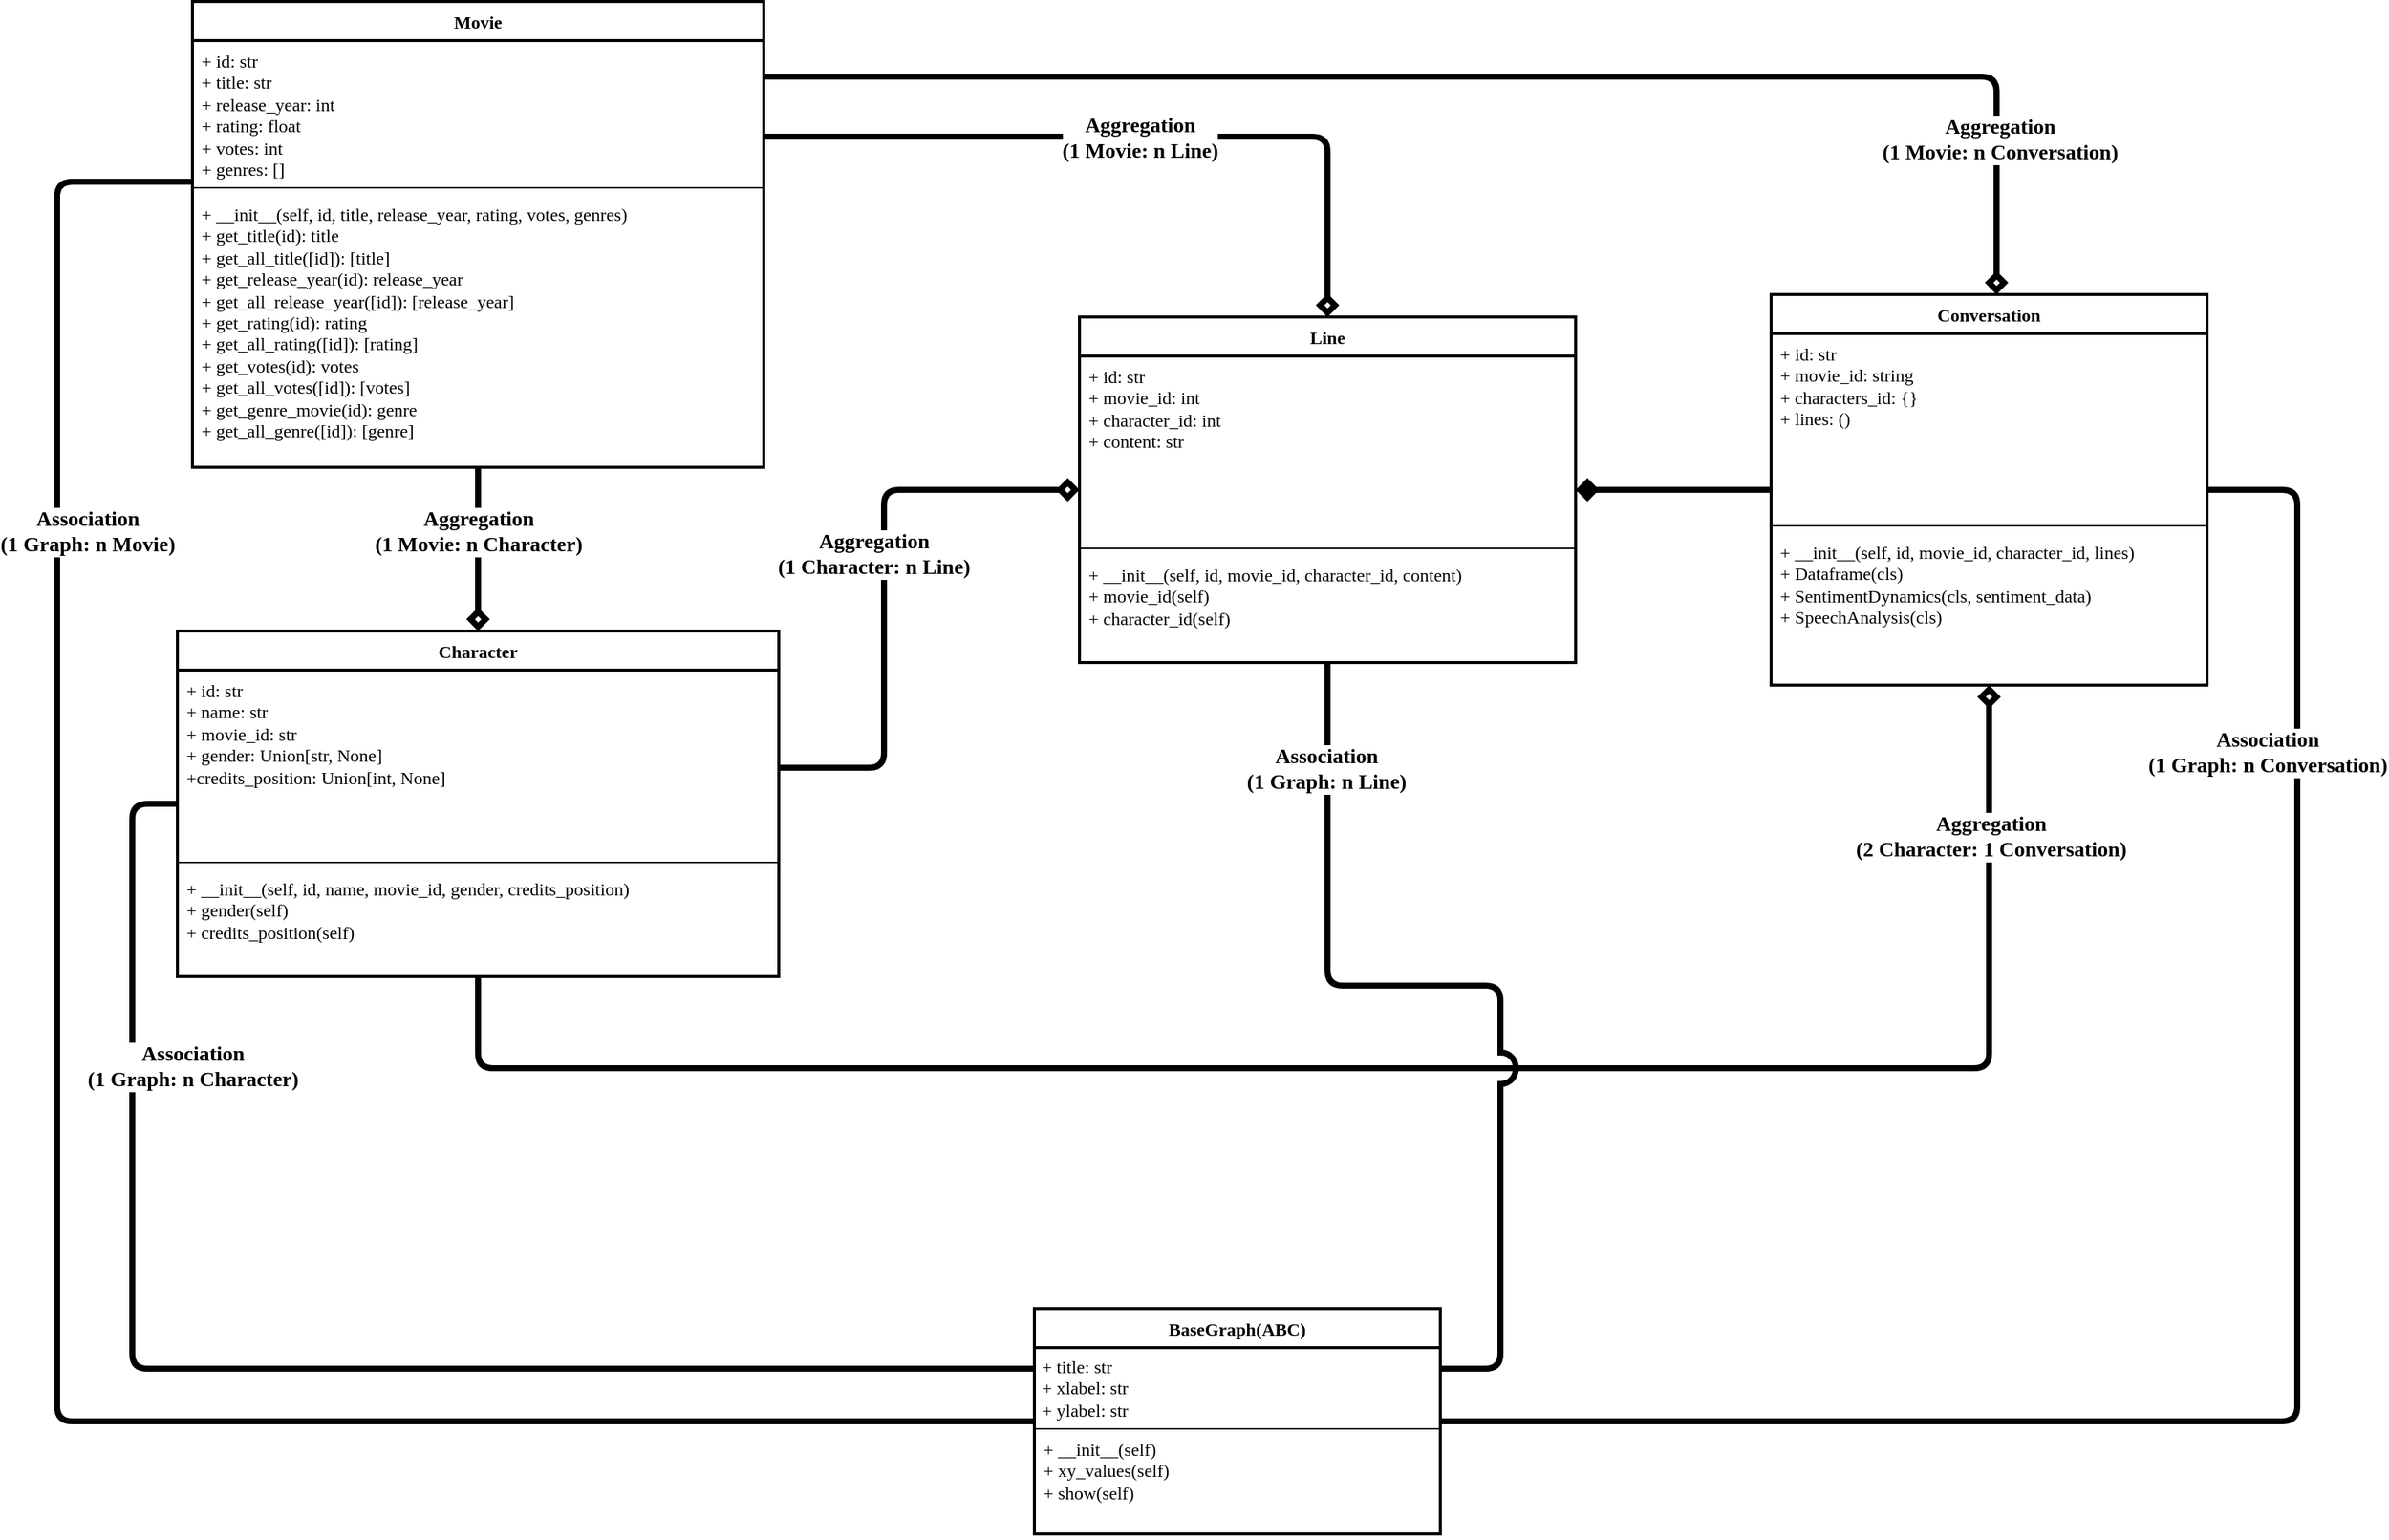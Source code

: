 <mxfile version="24.3.1" type="device">
  <diagram name="Page-1" id="Zxzcx3-kyhhhrxNMih8v">
    <mxGraphModel dx="2649" dy="716" grid="1" gridSize="10" guides="1" tooltips="1" connect="1" arrows="1" fold="1" page="1" pageScale="1" pageWidth="1654" pageHeight="1169" math="0" shadow="0">
      <root>
        <mxCell id="0" />
        <mxCell id="1" parent="0" />
        <mxCell id="pR9ksMpfzsYGPP_Z9lRX-35" style="edgeStyle=orthogonalEdgeStyle;rounded=1;orthogonalLoop=1;jettySize=auto;html=1;endArrow=diamond;endFill=0;fontFamily=Verdana;strokeWidth=4;curved=0;" parent="1" source="pR9ksMpfzsYGPP_Z9lRX-1" target="pR9ksMpfzsYGPP_Z9lRX-5" edge="1">
          <mxGeometry relative="1" as="geometry">
            <Array as="points">
              <mxPoint x="-300" y="100" />
            </Array>
          </mxGeometry>
        </mxCell>
        <mxCell id="9DV0bIwS3v9bsD313Idi-14" value="Aggregation&lt;div style=&quot;font-size: 14px;&quot;&gt;(1 Movie: n Conversation)&lt;/div&gt;" style="edgeLabel;html=1;align=center;verticalAlign=middle;resizable=0;points=[];fontStyle=1;fontSize=14;fontFamily=Verdana;" vertex="1" connectable="0" parent="pR9ksMpfzsYGPP_Z9lRX-35">
          <mxGeometry x="0.789" y="2" relative="1" as="geometry">
            <mxPoint y="-1" as="offset" />
          </mxGeometry>
        </mxCell>
        <mxCell id="9DV0bIwS3v9bsD313Idi-15" style="edgeStyle=orthogonalEdgeStyle;rounded=1;orthogonalLoop=1;jettySize=auto;html=1;strokeWidth=4;curved=0;endArrow=diamond;endFill=0;fontFamily=Verdana;" edge="1" parent="1" source="pR9ksMpfzsYGPP_Z9lRX-1" target="pR9ksMpfzsYGPP_Z9lRX-16">
          <mxGeometry relative="1" as="geometry" />
        </mxCell>
        <mxCell id="9DV0bIwS3v9bsD313Idi-16" value="&lt;b style=&quot;font-size: 14px;&quot;&gt;&lt;font style=&quot;font-size: 14px;&quot;&gt;Aggregation&lt;/font&gt;&lt;/b&gt;&lt;div style=&quot;font-size: 14px;&quot;&gt;&lt;b style=&quot;font-size: 14px;&quot;&gt;&lt;font style=&quot;font-size: 14px;&quot;&gt;(1 Movie: n Character)&lt;/font&gt;&lt;/b&gt;&lt;/div&gt;" style="edgeLabel;html=1;align=center;verticalAlign=middle;resizable=0;points=[];fontSize=14;fontFamily=Verdana;" vertex="1" connectable="0" parent="9DV0bIwS3v9bsD313Idi-15">
          <mxGeometry x="-0.545" y="1" relative="1" as="geometry">
            <mxPoint x="-1" y="18" as="offset" />
          </mxGeometry>
        </mxCell>
        <mxCell id="9DV0bIwS3v9bsD313Idi-22" style="edgeStyle=orthogonalEdgeStyle;rounded=1;orthogonalLoop=1;jettySize=auto;html=1;strokeWidth=4;curved=0;endArrow=diamond;endFill=0;entryX=0.5;entryY=0;entryDx=0;entryDy=0;fontFamily=Verdana;" edge="1" parent="1" source="pR9ksMpfzsYGPP_Z9lRX-1" target="pR9ksMpfzsYGPP_Z9lRX-11">
          <mxGeometry relative="1" as="geometry">
            <Array as="points">
              <mxPoint x="-745" y="140" />
            </Array>
          </mxGeometry>
        </mxCell>
        <mxCell id="9DV0bIwS3v9bsD313Idi-23" value="&lt;b style=&quot;font-size: 14px;&quot;&gt;&lt;font style=&quot;font-size: 14px;&quot;&gt;Aggregation&lt;/font&gt;&lt;/b&gt;&lt;div style=&quot;font-size: 14px;&quot;&gt;&lt;b style=&quot;font-size: 14px;&quot;&gt;&lt;font style=&quot;font-size: 14px;&quot;&gt;(1 Movie: n Line)&lt;/font&gt;&lt;/b&gt;&lt;/div&gt;" style="edgeLabel;html=1;align=center;verticalAlign=middle;resizable=0;points=[];fontSize=14;fontFamily=Verdana;" vertex="1" connectable="0" parent="9DV0bIwS3v9bsD313Idi-22">
          <mxGeometry x="0.648" y="4" relative="1" as="geometry">
            <mxPoint x="-129" y="-32" as="offset" />
          </mxGeometry>
        </mxCell>
        <mxCell id="pR9ksMpfzsYGPP_Z9lRX-1" value="Movie" style="swimlane;fontStyle=1;align=center;verticalAlign=top;childLayout=stackLayout;horizontal=1;startSize=26;horizontalStack=0;resizeParent=1;resizeParentMax=0;resizeLast=0;collapsible=1;marginBottom=0;whiteSpace=wrap;html=1;fontFamily=Verdana;strokeWidth=2;" parent="1" vertex="1">
          <mxGeometry x="-1500" y="50" width="380" height="310" as="geometry">
            <mxRectangle x="-1500" y="50" width="80" height="30" as="alternateBounds" />
          </mxGeometry>
        </mxCell>
        <mxCell id="pR9ksMpfzsYGPP_Z9lRX-2" value="&lt;div&gt;+ id: str&lt;br&gt;&lt;/div&gt;&lt;div&gt;+ title: str&lt;/div&gt;&lt;div&gt;+ release_year: int&lt;/div&gt;&lt;div&gt;+ rating: float&lt;/div&gt;&lt;div&gt;+ votes: int&lt;/div&gt;&lt;div&gt;+ genres: []&lt;/div&gt;" style="text;strokeColor=none;fillColor=none;align=left;verticalAlign=top;spacingLeft=4;spacingRight=4;overflow=hidden;rotatable=0;points=[[0,0.5],[1,0.5]];portConstraint=eastwest;whiteSpace=wrap;html=1;fontFamily=Verdana;" parent="pR9ksMpfzsYGPP_Z9lRX-1" vertex="1">
          <mxGeometry y="26" width="380" height="94" as="geometry" />
        </mxCell>
        <mxCell id="pR9ksMpfzsYGPP_Z9lRX-3" value="" style="line;strokeWidth=1;fillColor=none;align=left;verticalAlign=middle;spacingTop=-1;spacingLeft=3;spacingRight=3;rotatable=0;labelPosition=right;points=[];portConstraint=eastwest;strokeColor=inherit;fontFamily=Verdana;" parent="pR9ksMpfzsYGPP_Z9lRX-1" vertex="1">
          <mxGeometry y="120" width="380" height="8" as="geometry" />
        </mxCell>
        <mxCell id="pR9ksMpfzsYGPP_Z9lRX-4" value="+ __init__(self, id, title, release_year, rating, votes, genres)&lt;div&gt;+ get_title(id): title&lt;/div&gt;&lt;div&gt;+ get_all_title([id]): [title]&lt;/div&gt;&lt;div&gt;+ get_release_year(id): release_year&lt;/div&gt;&lt;div&gt;+ get_all_release_year([id]): [release_year]&lt;br&gt;&lt;div&gt;+ get_rating(id): rating&lt;br&gt;&lt;/div&gt;&lt;div&gt;+ get_all_rating([id]): [rating]&lt;/div&gt;&lt;div&gt;&lt;div&gt;&lt;span style=&quot;background-color: initial;&quot;&gt;+ get_votes(id): votes&lt;/span&gt;&lt;/div&gt;&lt;/div&gt;&lt;div&gt;&lt;span style=&quot;background-color: initial;&quot;&gt;+ get_all_votes([id]): [votes]&lt;/span&gt;&lt;/div&gt;&lt;div&gt;&lt;div&gt;+ get_genre_movie(id): genre&lt;/div&gt;&lt;div&gt;&lt;/div&gt;&lt;/div&gt;&lt;div&gt;+ get_all_genre([id]): [genre]&lt;span style=&quot;background-color: initial;&quot;&gt;&lt;br&gt;&lt;/span&gt;&lt;/div&gt;&lt;/div&gt;" style="text;strokeColor=none;fillColor=none;align=left;verticalAlign=top;spacingLeft=4;spacingRight=4;overflow=hidden;rotatable=0;points=[[0,0.5],[1,0.5]];portConstraint=eastwest;whiteSpace=wrap;html=1;fontFamily=Verdana;" parent="pR9ksMpfzsYGPP_Z9lRX-1" vertex="1">
          <mxGeometry y="128" width="380" height="182" as="geometry" />
        </mxCell>
        <mxCell id="pR9ksMpfzsYGPP_Z9lRX-15" style="edgeStyle=orthogonalEdgeStyle;rounded=1;orthogonalLoop=1;jettySize=auto;html=1;endArrow=diamond;endFill=1;fontFamily=Verdana;strokeWidth=4;curved=0;" parent="1" source="pR9ksMpfzsYGPP_Z9lRX-5" target="pR9ksMpfzsYGPP_Z9lRX-11" edge="1">
          <mxGeometry relative="1" as="geometry" />
        </mxCell>
        <mxCell id="pR9ksMpfzsYGPP_Z9lRX-5" value="Conversation" style="swimlane;fontStyle=1;align=center;verticalAlign=top;childLayout=stackLayout;horizontal=1;startSize=26;horizontalStack=0;resizeParent=1;resizeParentMax=0;resizeLast=0;collapsible=1;marginBottom=0;whiteSpace=wrap;html=1;fontFamily=Verdana;strokeWidth=2;" parent="1" vertex="1">
          <mxGeometry x="-450" y="245" width="290" height="260" as="geometry" />
        </mxCell>
        <mxCell id="pR9ksMpfzsYGPP_Z9lRX-6" value="&lt;div&gt;+ id: str&lt;br&gt;&lt;/div&gt;&lt;div&gt;+ movie_id: string&lt;/div&gt;&lt;div&gt;+ characters_id: {}&lt;/div&gt;&lt;div&gt;+ lines: ()&lt;br&gt;&lt;/div&gt;" style="text;strokeColor=none;fillColor=none;align=left;verticalAlign=top;spacingLeft=4;spacingRight=4;overflow=hidden;rotatable=0;points=[[0,0.5],[1,0.5]];portConstraint=eastwest;whiteSpace=wrap;html=1;fontFamily=Verdana;" parent="pR9ksMpfzsYGPP_Z9lRX-5" vertex="1">
          <mxGeometry y="26" width="290" height="124" as="geometry" />
        </mxCell>
        <mxCell id="pR9ksMpfzsYGPP_Z9lRX-7" value="" style="line;strokeWidth=1;fillColor=none;align=left;verticalAlign=middle;spacingTop=-1;spacingLeft=3;spacingRight=3;rotatable=0;labelPosition=right;points=[];portConstraint=eastwest;strokeColor=inherit;fontFamily=Verdana;" parent="pR9ksMpfzsYGPP_Z9lRX-5" vertex="1">
          <mxGeometry y="150" width="290" height="8" as="geometry" />
        </mxCell>
        <mxCell id="pR9ksMpfzsYGPP_Z9lRX-8" value="&lt;div&gt;&lt;div&gt;+ __init__(self, id, movie_id, character_id, lines)&lt;/div&gt;&lt;div&gt;+ Dataframe(cls)&lt;/div&gt;&lt;/div&gt;+ SentimentDynamics(cls, sentiment_data)&lt;div&gt;+ SpeechAnalysis(cls)&lt;br&gt;&lt;/div&gt;" style="text;strokeColor=none;fillColor=none;align=left;verticalAlign=top;spacingLeft=4;spacingRight=4;overflow=hidden;rotatable=0;points=[[0,0.5],[1,0.5]];portConstraint=eastwest;whiteSpace=wrap;html=1;fontFamily=Verdana;" parent="pR9ksMpfzsYGPP_Z9lRX-5" vertex="1">
          <mxGeometry y="158" width="290" height="102" as="geometry" />
        </mxCell>
        <mxCell id="pR9ksMpfzsYGPP_Z9lRX-11" value="Line" style="swimlane;fontStyle=1;align=center;verticalAlign=top;childLayout=stackLayout;horizontal=1;startSize=26;horizontalStack=0;resizeParent=1;resizeParentMax=0;resizeLast=0;collapsible=1;marginBottom=0;whiteSpace=wrap;html=1;fontFamily=Verdana;strokeWidth=2;" parent="1" vertex="1">
          <mxGeometry x="-910" y="260" width="330" height="230" as="geometry" />
        </mxCell>
        <mxCell id="pR9ksMpfzsYGPP_Z9lRX-12" value="&lt;div&gt;+ id: str&lt;br&gt;&lt;/div&gt;&lt;div&gt;+ movie_id: int&lt;/div&gt;&lt;div&gt;+ character_id: int&lt;/div&gt;&lt;div&gt;+ content: str&lt;/div&gt;" style="text;strokeColor=none;fillColor=none;align=left;verticalAlign=top;spacingLeft=4;spacingRight=4;overflow=hidden;rotatable=0;points=[[0,0.5],[1,0.5]];portConstraint=eastwest;whiteSpace=wrap;html=1;fontFamily=Verdana;strokeWidth=2;" parent="pR9ksMpfzsYGPP_Z9lRX-11" vertex="1">
          <mxGeometry y="26" width="330" height="124" as="geometry" />
        </mxCell>
        <mxCell id="pR9ksMpfzsYGPP_Z9lRX-13" value="" style="line;strokeWidth=1;fillColor=none;align=left;verticalAlign=middle;spacingTop=-1;spacingLeft=3;spacingRight=3;rotatable=0;labelPosition=right;points=[];portConstraint=eastwest;strokeColor=inherit;fontFamily=Verdana;" parent="pR9ksMpfzsYGPP_Z9lRX-11" vertex="1">
          <mxGeometry y="150" width="330" height="8" as="geometry" />
        </mxCell>
        <mxCell id="pR9ksMpfzsYGPP_Z9lRX-14" value="&lt;div&gt;+ __init__(self, id, movie_id, character_id, content)&lt;/div&gt;+ movie_id(self)&lt;div&gt;+ character_id(self)&lt;/div&gt;" style="text;strokeColor=none;fillColor=none;align=left;verticalAlign=top;spacingLeft=4;spacingRight=4;overflow=hidden;rotatable=0;points=[[0,0.5],[1,0.5]];portConstraint=eastwest;whiteSpace=wrap;html=1;fontFamily=Verdana;" parent="pR9ksMpfzsYGPP_Z9lRX-11" vertex="1">
          <mxGeometry y="158" width="330" height="72" as="geometry" />
        </mxCell>
        <mxCell id="9DV0bIwS3v9bsD313Idi-17" style="edgeStyle=orthogonalEdgeStyle;rounded=1;orthogonalLoop=1;jettySize=auto;html=1;strokeWidth=4;endArrow=diamond;endFill=0;fontFamily=Verdana;" edge="1" parent="1" source="pR9ksMpfzsYGPP_Z9lRX-16">
          <mxGeometry relative="1" as="geometry">
            <mxPoint x="-1360" y="730" as="sourcePoint" />
            <mxPoint x="-305.0" y="505.0" as="targetPoint" />
            <Array as="points">
              <mxPoint x="-1310" y="760" />
              <mxPoint x="-305" y="760" />
            </Array>
          </mxGeometry>
        </mxCell>
        <mxCell id="9DV0bIwS3v9bsD313Idi-18" value="&lt;b style=&quot;font-size: 14px;&quot;&gt;&lt;font style=&quot;font-size: 14px;&quot;&gt;Aggregation&lt;/font&gt;&lt;/b&gt;&lt;div style=&quot;font-size: 14px;&quot;&gt;&lt;b style=&quot;font-size: 14px;&quot;&gt;&lt;font style=&quot;font-size: 14px;&quot;&gt;(2 Character: 1 Conversation)&lt;/font&gt;&lt;/b&gt;&lt;/div&gt;" style="edgeLabel;html=1;align=center;verticalAlign=middle;resizable=0;points=[];fontSize=14;fontFamily=Verdana;" vertex="1" connectable="0" parent="9DV0bIwS3v9bsD313Idi-17">
          <mxGeometry x="0.847" y="-1" relative="1" as="geometry">
            <mxPoint as="offset" />
          </mxGeometry>
        </mxCell>
        <mxCell id="9DV0bIwS3v9bsD313Idi-19" style="edgeStyle=orthogonalEdgeStyle;rounded=1;orthogonalLoop=1;jettySize=auto;html=1;endArrow=diamond;endFill=0;strokeWidth=4;curved=0;fontFamily=Verdana;" edge="1" parent="1" source="pR9ksMpfzsYGPP_Z9lRX-16" target="pR9ksMpfzsYGPP_Z9lRX-11">
          <mxGeometry relative="1" as="geometry">
            <Array as="points">
              <mxPoint x="-1040" y="560" />
              <mxPoint x="-1040" y="375" />
            </Array>
          </mxGeometry>
        </mxCell>
        <mxCell id="9DV0bIwS3v9bsD313Idi-20" value="&lt;b style=&quot;font-size: 14px;&quot;&gt;&lt;font style=&quot;font-size: 14px;&quot;&gt;Aggregation&lt;/font&gt;&lt;/b&gt;&lt;div style=&quot;font-size: 14px;&quot;&gt;&lt;b style=&quot;font-size: 14px;&quot;&gt;&lt;font style=&quot;font-size: 14px;&quot;&gt;(1 Character: n Line)&lt;/font&gt;&lt;/b&gt;&lt;/div&gt;" style="edgeLabel;html=1;align=center;verticalAlign=middle;resizable=0;points=[];fontSize=14;fontFamily=Verdana;" vertex="1" connectable="0" parent="9DV0bIwS3v9bsD313Idi-19">
          <mxGeometry x="0.756" y="1" relative="1" as="geometry">
            <mxPoint x="-90" y="44" as="offset" />
          </mxGeometry>
        </mxCell>
        <mxCell id="pR9ksMpfzsYGPP_Z9lRX-16" value="Character" style="swimlane;fontStyle=1;align=center;verticalAlign=top;childLayout=stackLayout;horizontal=1;startSize=26;horizontalStack=0;resizeParent=1;resizeParentMax=0;resizeLast=0;collapsible=1;marginBottom=0;whiteSpace=wrap;html=1;fontFamily=Verdana;strokeWidth=2;" parent="1" vertex="1">
          <mxGeometry x="-1510" y="469" width="400" height="230" as="geometry" />
        </mxCell>
        <mxCell id="pR9ksMpfzsYGPP_Z9lRX-17" value="&lt;div&gt;+ id: str&lt;br&gt;&lt;/div&gt;&lt;div&gt;+ name: str&lt;/div&gt;&lt;div&gt;+ movie_id: str&lt;/div&gt;&lt;div&gt;+ gender: Union[str,&amp;nbsp;&lt;span style=&quot;background-color: initial;&quot;&gt;None]&lt;/span&gt;&lt;/div&gt;&lt;div&gt;+credits_position:&amp;nbsp;&lt;span style=&quot;background-color: initial;&quot;&gt;Union[int, None]&lt;/span&gt;&lt;/div&gt;" style="text;strokeColor=none;fillColor=none;align=left;verticalAlign=top;spacingLeft=4;spacingRight=4;overflow=hidden;rotatable=0;points=[[0,0.5],[1,0.5]];portConstraint=eastwest;whiteSpace=wrap;html=1;fontFamily=Verdana;" parent="pR9ksMpfzsYGPP_Z9lRX-16" vertex="1">
          <mxGeometry y="26" width="400" height="124" as="geometry" />
        </mxCell>
        <mxCell id="pR9ksMpfzsYGPP_Z9lRX-18" value="" style="line;strokeWidth=1;fillColor=none;align=left;verticalAlign=middle;spacingTop=-1;spacingLeft=3;spacingRight=3;rotatable=0;labelPosition=right;points=[];portConstraint=eastwest;strokeColor=inherit;fontFamily=Verdana;" parent="pR9ksMpfzsYGPP_Z9lRX-16" vertex="1">
          <mxGeometry y="150" width="400" height="8" as="geometry" />
        </mxCell>
        <mxCell id="pR9ksMpfzsYGPP_Z9lRX-19" value="&lt;div&gt;+ __init__(self, id, name, movie_id, gender, credits_position)&lt;/div&gt;+ gender(self)&lt;div&gt;+ credits_position(self)&lt;/div&gt;" style="text;strokeColor=none;fillColor=none;align=left;verticalAlign=top;spacingLeft=4;spacingRight=4;overflow=hidden;rotatable=0;points=[[0,0.5],[1,0.5]];portConstraint=eastwest;whiteSpace=wrap;html=1;fontFamily=Verdana;" parent="pR9ksMpfzsYGPP_Z9lRX-16" vertex="1">
          <mxGeometry y="158" width="400" height="72" as="geometry" />
        </mxCell>
        <mxCell id="9DV0bIwS3v9bsD313Idi-26" style="edgeStyle=orthogonalEdgeStyle;rounded=1;orthogonalLoop=1;jettySize=auto;html=1;strokeWidth=4;curved=0;endArrow=none;endFill=0;fontFamily=Verdana;" edge="1" parent="1" source="pR9ksMpfzsYGPP_Z9lRX-22" target="pR9ksMpfzsYGPP_Z9lRX-1">
          <mxGeometry relative="1" as="geometry">
            <Array as="points">
              <mxPoint x="-1590" y="995" />
              <mxPoint x="-1590" y="170" />
            </Array>
          </mxGeometry>
        </mxCell>
        <mxCell id="9DV0bIwS3v9bsD313Idi-34" value="Association&lt;div style=&quot;font-size: 14px;&quot;&gt;(1 Graph: n Movie)&lt;/div&gt;" style="edgeLabel;html=1;align=center;verticalAlign=middle;resizable=0;points=[];fontStyle=1;fontSize=14;fontFamily=Verdana;" vertex="1" connectable="0" parent="9DV0bIwS3v9bsD313Idi-26">
          <mxGeometry x="0.697" y="1" relative="1" as="geometry">
            <mxPoint x="21" y="86" as="offset" />
          </mxGeometry>
        </mxCell>
        <mxCell id="9DV0bIwS3v9bsD313Idi-27" style="edgeStyle=orthogonalEdgeStyle;rounded=1;orthogonalLoop=1;jettySize=auto;html=1;strokeWidth=4;curved=0;endArrow=none;endFill=0;fontFamily=Verdana;" edge="1" parent="1" source="pR9ksMpfzsYGPP_Z9lRX-22" target="pR9ksMpfzsYGPP_Z9lRX-16">
          <mxGeometry relative="1" as="geometry">
            <Array as="points">
              <mxPoint x="-1540" y="960" />
              <mxPoint x="-1540" y="584" />
            </Array>
          </mxGeometry>
        </mxCell>
        <mxCell id="9DV0bIwS3v9bsD313Idi-33" value="Association&lt;div style=&quot;font-size: 14px;&quot;&gt;(1 Graph: n Character)&lt;/div&gt;" style="edgeLabel;html=1;align=center;verticalAlign=middle;resizable=0;points=[];fontStyle=1;fontSize=14;fontFamily=Verdana;" vertex="1" connectable="0" parent="9DV0bIwS3v9bsD313Idi-27">
          <mxGeometry x="0.593" y="-4" relative="1" as="geometry">
            <mxPoint x="36" as="offset" />
          </mxGeometry>
        </mxCell>
        <mxCell id="9DV0bIwS3v9bsD313Idi-28" style="edgeStyle=orthogonalEdgeStyle;rounded=1;orthogonalLoop=1;jettySize=auto;html=1;strokeWidth=4;curved=0;endArrow=none;endFill=0;fontFamily=Verdana;" edge="1" parent="1" source="pR9ksMpfzsYGPP_Z9lRX-22" target="pR9ksMpfzsYGPP_Z9lRX-5">
          <mxGeometry relative="1" as="geometry">
            <Array as="points">
              <mxPoint x="-100" y="995" />
              <mxPoint x="-100" y="375" />
            </Array>
          </mxGeometry>
        </mxCell>
        <mxCell id="9DV0bIwS3v9bsD313Idi-32" value="Association&lt;div style=&quot;font-size: 14px;&quot;&gt;(1 Graph: n Conversation)&lt;/div&gt;" style="edgeLabel;html=1;align=center;verticalAlign=middle;resizable=0;points=[];fontStyle=1;fontSize=14;fontFamily=Verdana;" vertex="1" connectable="0" parent="9DV0bIwS3v9bsD313Idi-28">
          <mxGeometry x="0.647" relative="1" as="geometry">
            <mxPoint x="-20" y="14" as="offset" />
          </mxGeometry>
        </mxCell>
        <mxCell id="9DV0bIwS3v9bsD313Idi-30" style="edgeStyle=orthogonalEdgeStyle;rounded=1;orthogonalLoop=1;jettySize=auto;html=1;strokeWidth=4;curved=0;jumpStyle=arc;endArrow=none;endFill=0;jumpSize=15;fontFamily=Verdana;" edge="1" parent="1" source="pR9ksMpfzsYGPP_Z9lRX-22" target="pR9ksMpfzsYGPP_Z9lRX-11">
          <mxGeometry relative="1" as="geometry">
            <Array as="points">
              <mxPoint x="-630" y="960" />
              <mxPoint x="-630" y="705" />
              <mxPoint x="-745" y="705" />
            </Array>
          </mxGeometry>
        </mxCell>
        <mxCell id="9DV0bIwS3v9bsD313Idi-31" value="Association&lt;div style=&quot;font-size: 14px;&quot;&gt;(1 Graph: n Line)&lt;/div&gt;" style="edgeLabel;html=1;align=center;verticalAlign=middle;resizable=0;points=[];fontStyle=1;fontSize=14;fontFamily=Verdana;" vertex="1" connectable="0" parent="9DV0bIwS3v9bsD313Idi-30">
          <mxGeometry x="0.771" y="1" relative="1" as="geometry">
            <mxPoint y="-1" as="offset" />
          </mxGeometry>
        </mxCell>
        <mxCell id="pR9ksMpfzsYGPP_Z9lRX-22" value="BaseGraph(ABC)" style="swimlane;fontStyle=1;align=center;verticalAlign=top;childLayout=stackLayout;horizontal=1;startSize=26;horizontalStack=0;resizeParent=1;resizeParentMax=0;resizeLast=0;collapsible=1;marginBottom=0;whiteSpace=wrap;html=1;fontFamily=Verdana;strokeWidth=2;" parent="1" vertex="1">
          <mxGeometry x="-940" y="920" width="270" height="150" as="geometry" />
        </mxCell>
        <mxCell id="PQ43-9yyCIg85SZHEQiv-9" value="&amp;nbsp;+ title: str&lt;div&gt;&amp;nbsp;+ xlabel: str&lt;br&gt;&amp;nbsp;+ ylabel: str&lt;/div&gt;" style="html=1;whiteSpace=wrap;align=left;fillColor=none;fontFamily=Verdana;" parent="pR9ksMpfzsYGPP_Z9lRX-22" vertex="1">
          <mxGeometry y="26" width="270" height="54" as="geometry" />
        </mxCell>
        <mxCell id="pR9ksMpfzsYGPP_Z9lRX-25" value="&lt;div&gt;+ __init__(self)&lt;/div&gt;+ xy_values(self)&lt;div&gt;+ show(self)&lt;br&gt;&lt;br&gt;&lt;br&gt;&lt;br&gt;&lt;br&gt;&lt;/div&gt;" style="text;strokeColor=none;fillColor=none;align=left;verticalAlign=top;spacingLeft=4;spacingRight=4;overflow=hidden;rotatable=0;points=[[0,0.5],[1,0.5]];portConstraint=eastwest;whiteSpace=wrap;html=1;fontFamily=Verdana;" parent="pR9ksMpfzsYGPP_Z9lRX-22" vertex="1">
          <mxGeometry y="80" width="270" height="70" as="geometry" />
        </mxCell>
      </root>
    </mxGraphModel>
  </diagram>
</mxfile>
